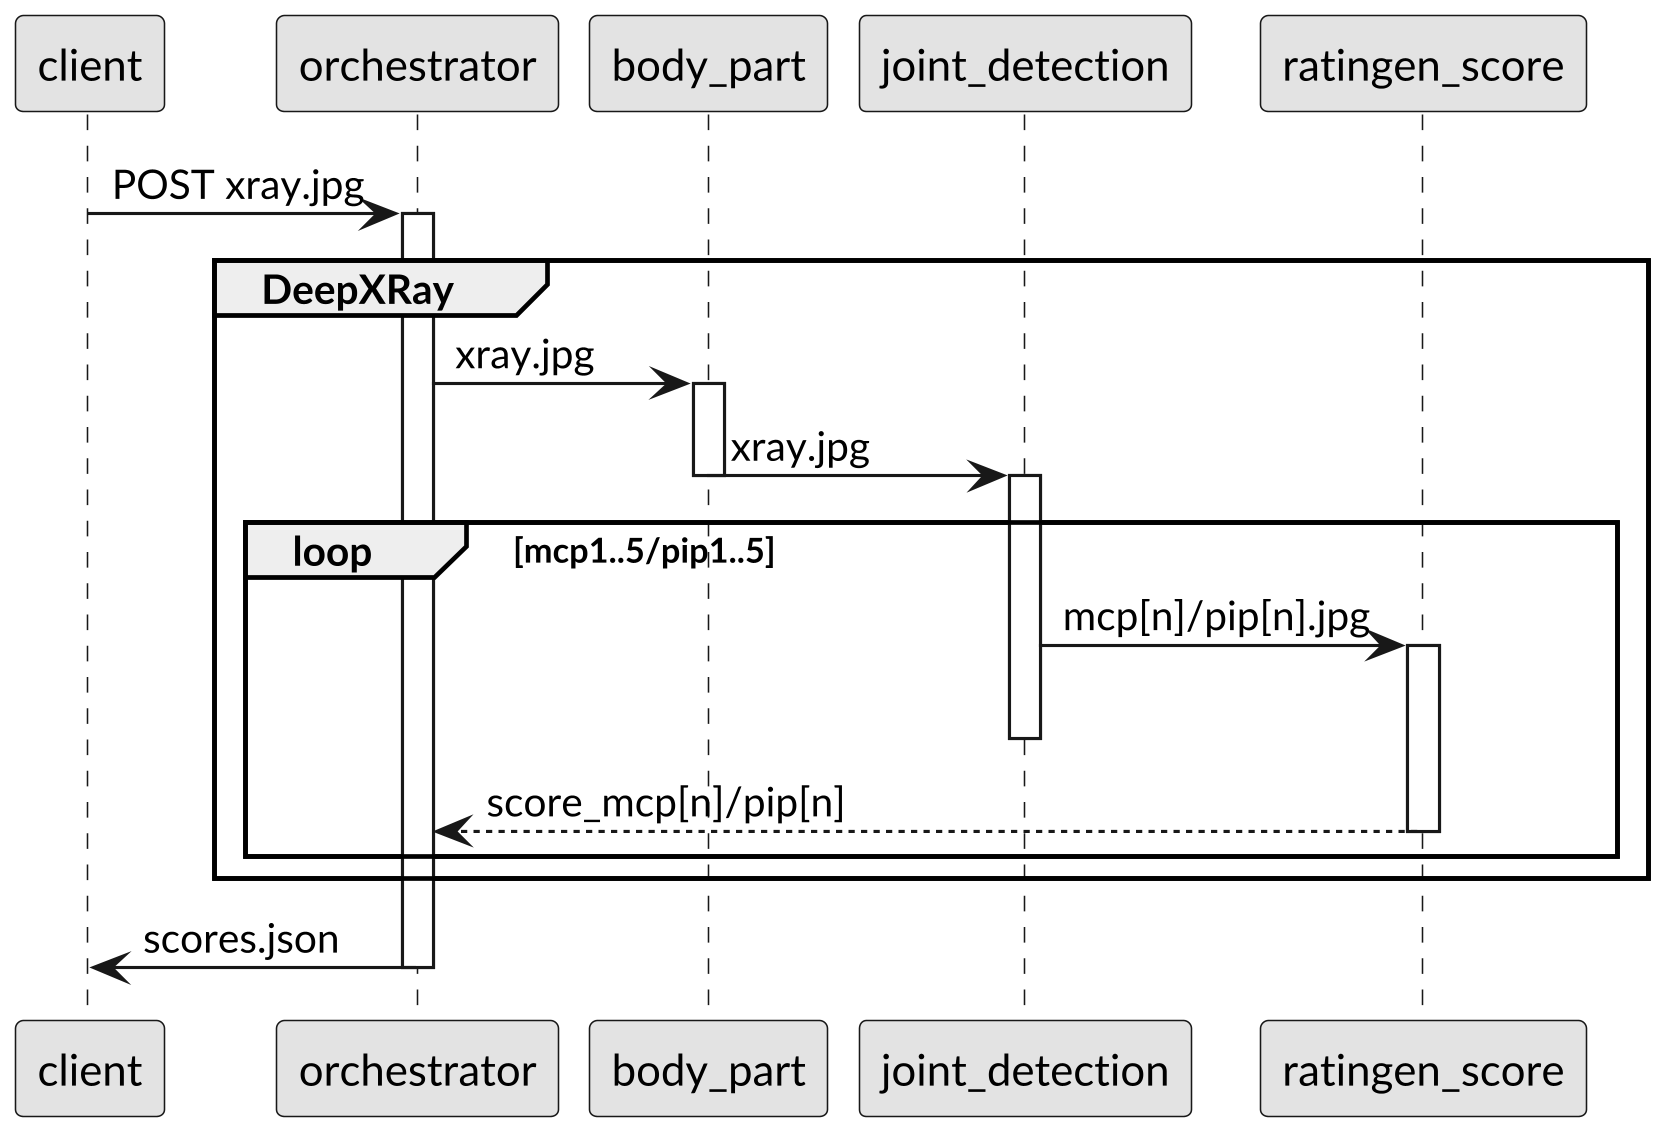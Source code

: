 @startuml

skinparam monochrome true
skinparam defaultFontName Lato
skinparam dpi 300

client -> orchestrator: POST xray.jpg
activate orchestrator

group DeepXRay

    orchestrator -> body_part: xray.jpg
    activate body_part

    body_part -> joint_detection: xray.jpg
    deactivate body_part

    loop mcp1..5/pip1..5
        activate joint_detection
        joint_detection -> ratingen_score: mcp[n]/pip[n].jpg
        activate ratingen_score
        deactivate joint_detection
        ratingen_score --> orchestrator: score_mcp[n]/pip[n]
        deactivate ratingen_score
    end
end

orchestrator -> client: scores.json
deactivate orchestrator

@enduml
